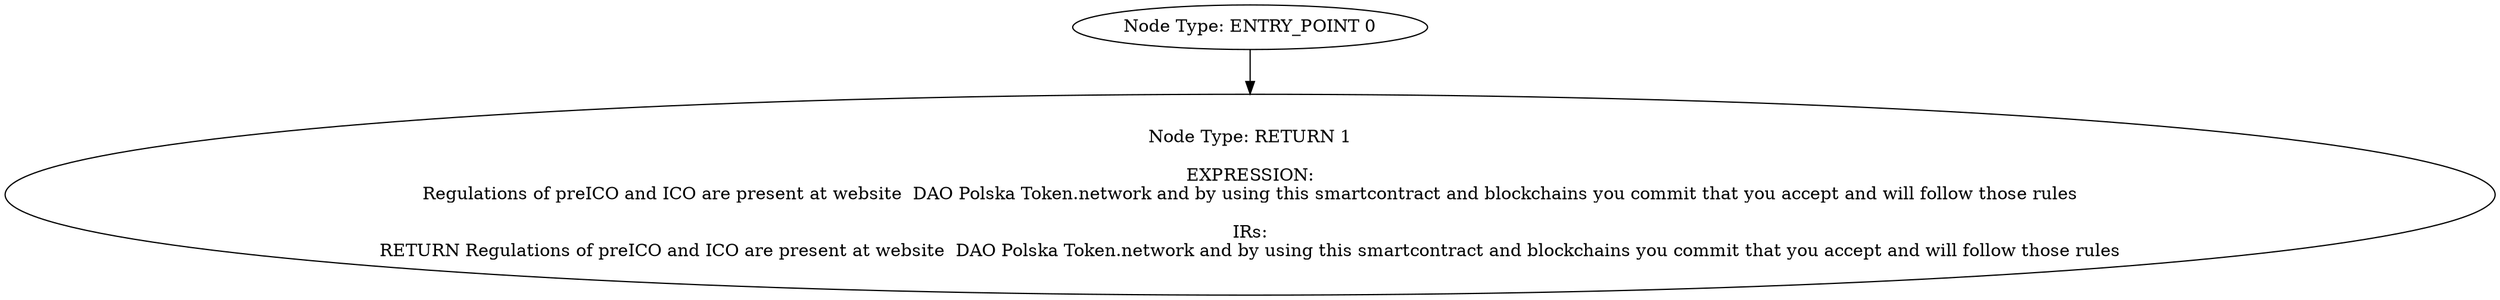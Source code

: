 digraph{
0[label="Node Type: ENTRY_POINT 0
"];
0->1;
1[label="Node Type: RETURN 1

EXPRESSION:
Regulations of preICO and ICO are present at website  DAO Polska Token.network and by using this smartcontract and blockchains you commit that you accept and will follow those rules

IRs:
RETURN Regulations of preICO and ICO are present at website  DAO Polska Token.network and by using this smartcontract and blockchains you commit that you accept and will follow those rules"];
}
